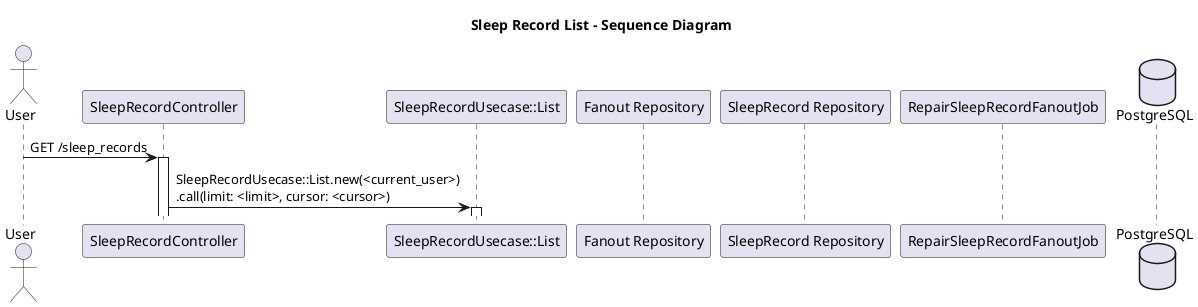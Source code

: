 @startuml SleepRecordList
title Sleep Record List - Sequence Diagram

' Define actors and components
actor User
participant "SleepRecordController" as Controller
participant "SleepRecordUsecase::List" as Usecase
participant "Fanout Repository" as FanoutRepository
participant "SleepRecord Repository" as SleepRecordRepository
participant "RepairSleepRecordFanoutJob" as Job
database "PostgreSQL" as DB

User -> Controller: GET /sleep_records
activate Controller

Controller -> Usecase: SleepRecordUsecase::List.new(<current_user>)\n.call(limit: <limit>, cursor: <cursor>)
activate Usecase

@enduml